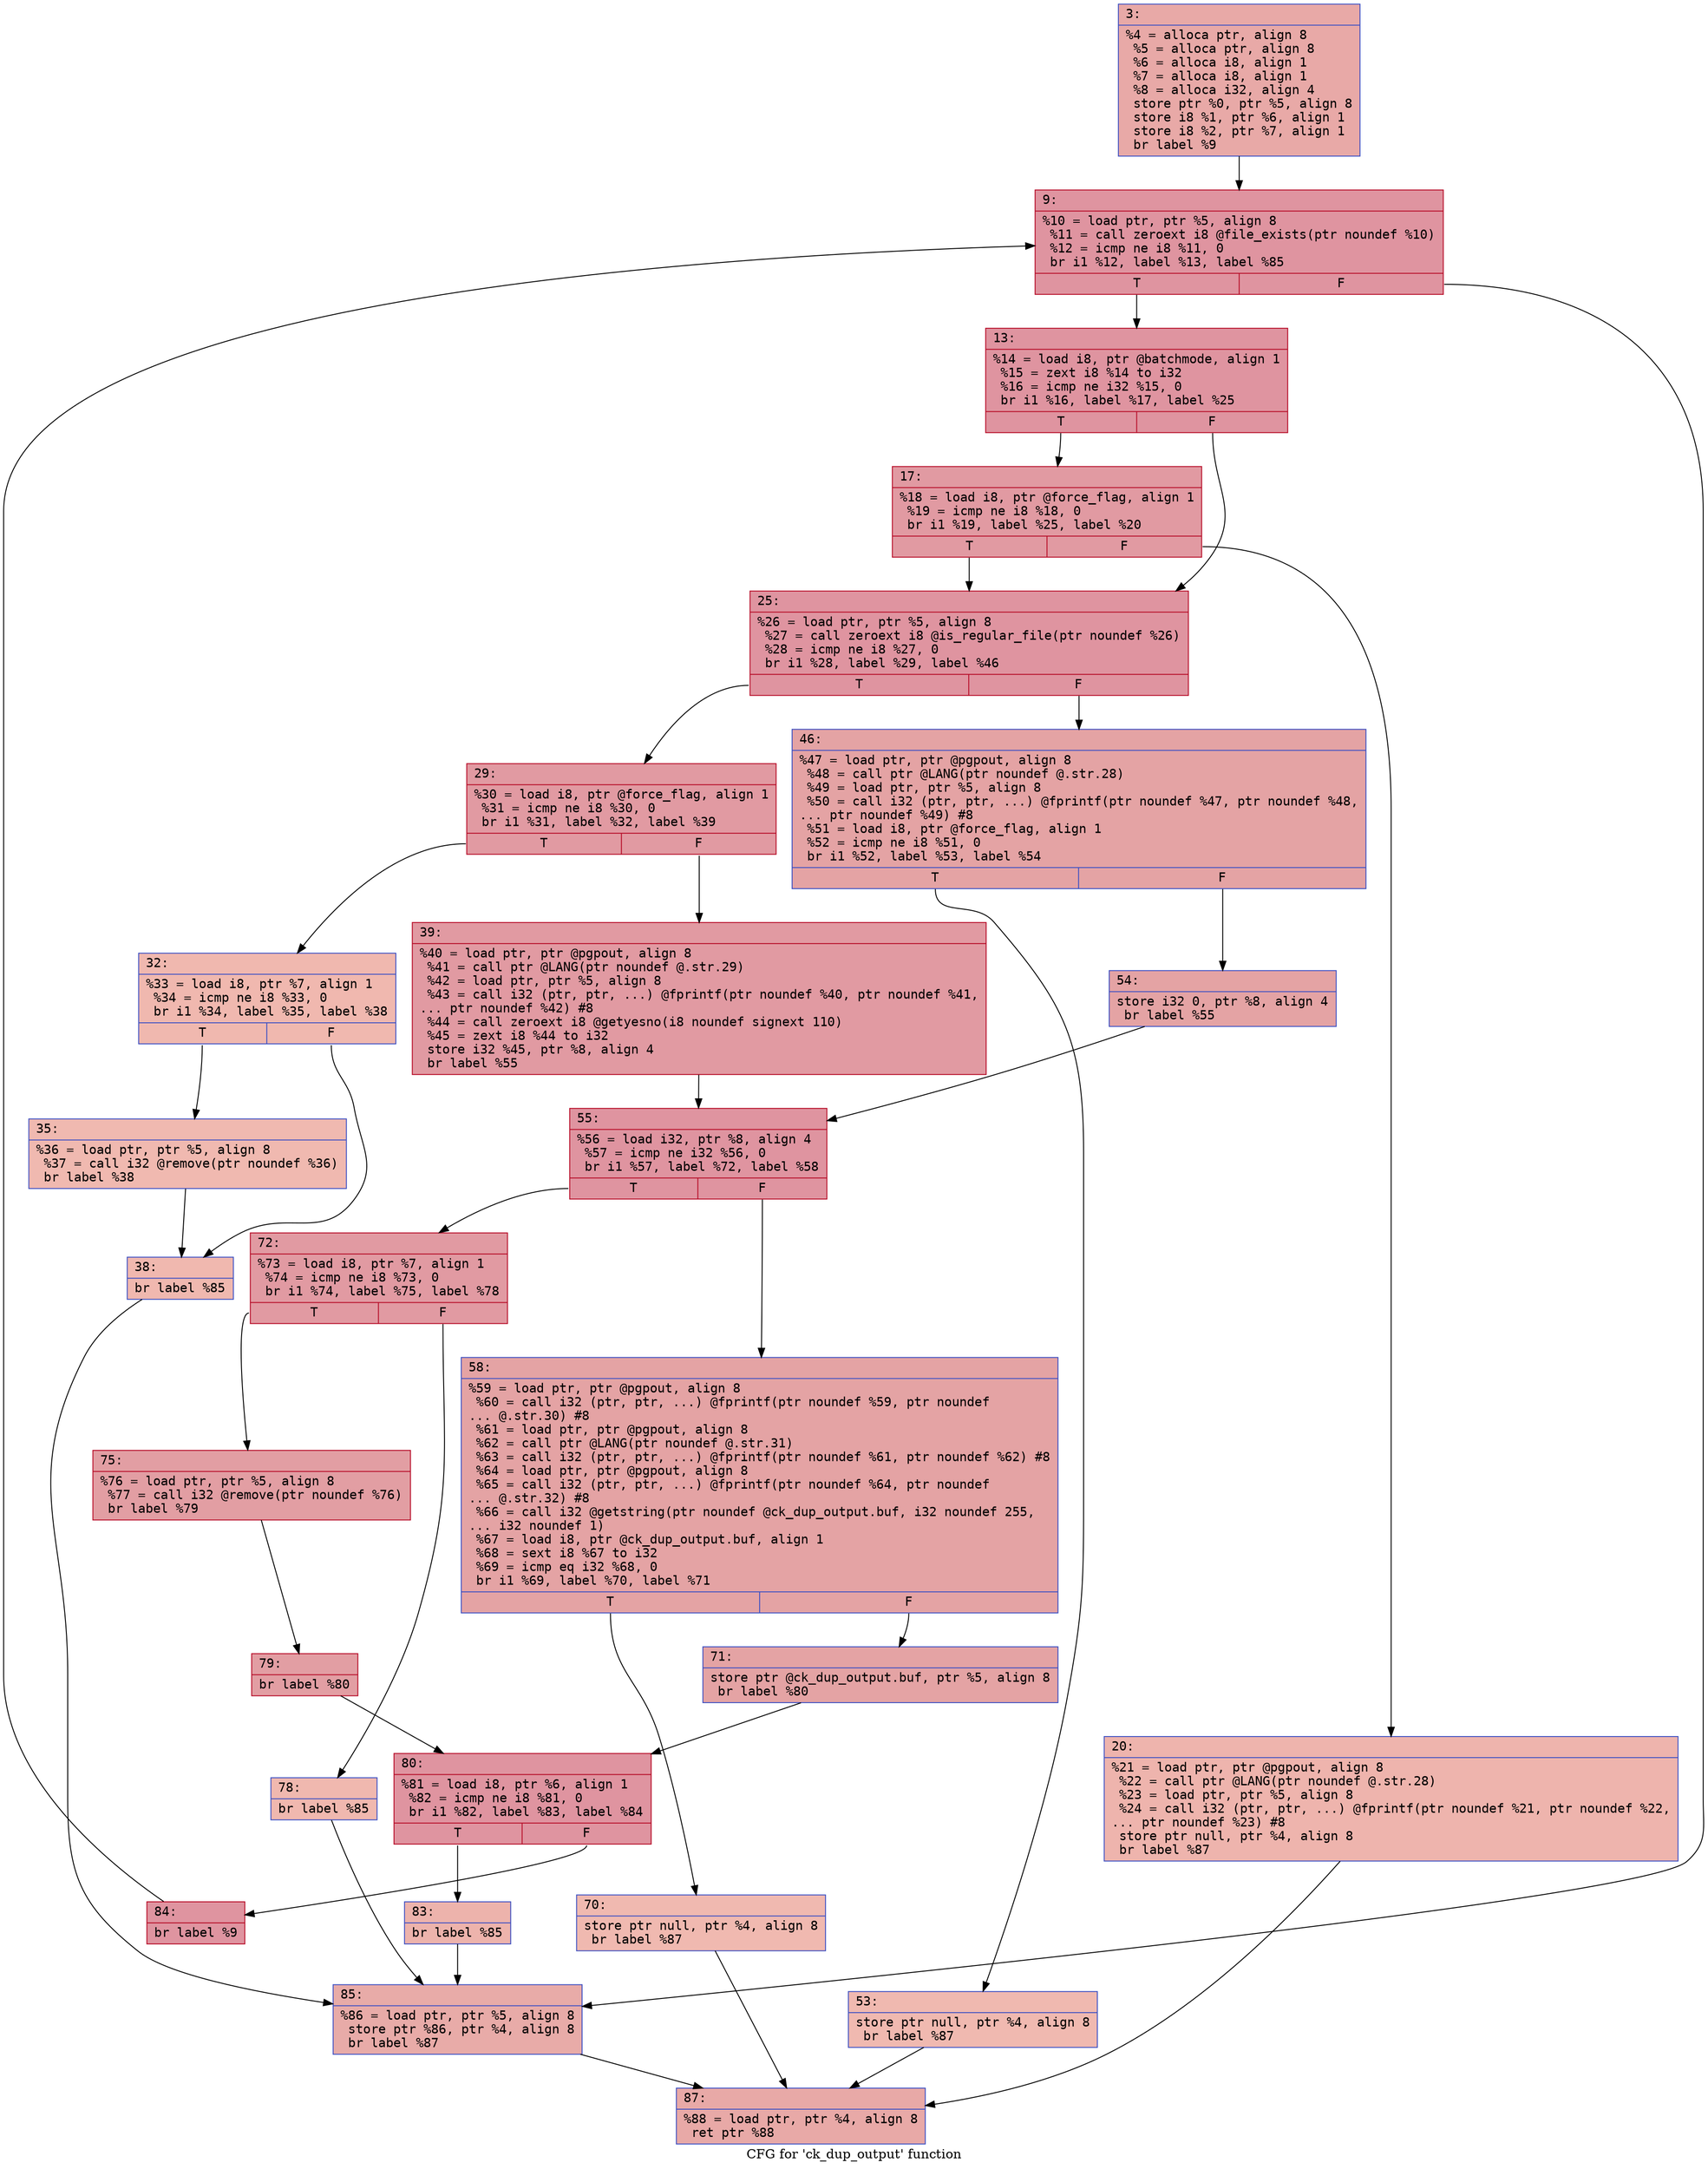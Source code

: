 digraph "CFG for 'ck_dup_output' function" {
	label="CFG for 'ck_dup_output' function";

	Node0x60000196d9f0 [shape=record,color="#3d50c3ff", style=filled, fillcolor="#ca3b3770" fontname="Courier",label="{3:\l|  %4 = alloca ptr, align 8\l  %5 = alloca ptr, align 8\l  %6 = alloca i8, align 1\l  %7 = alloca i8, align 1\l  %8 = alloca i32, align 4\l  store ptr %0, ptr %5, align 8\l  store i8 %1, ptr %6, align 1\l  store i8 %2, ptr %7, align 1\l  br label %9\l}"];
	Node0x60000196d9f0 -> Node0x60000196da40[tooltip="3 -> 9\nProbability 100.00%" ];
	Node0x60000196da40 [shape=record,color="#b70d28ff", style=filled, fillcolor="#b70d2870" fontname="Courier",label="{9:\l|  %10 = load ptr, ptr %5, align 8\l  %11 = call zeroext i8 @file_exists(ptr noundef %10)\l  %12 = icmp ne i8 %11, 0\l  br i1 %12, label %13, label %85\l|{<s0>T|<s1>F}}"];
	Node0x60000196da40:s0 -> Node0x60000196da90[tooltip="9 -> 13\nProbability 96.88%" ];
	Node0x60000196da40:s1 -> Node0x60000196e1c0[tooltip="9 -> 85\nProbability 3.12%" ];
	Node0x60000196da90 [shape=record,color="#b70d28ff", style=filled, fillcolor="#b70d2870" fontname="Courier",label="{13:\l|  %14 = load i8, ptr @batchmode, align 1\l  %15 = zext i8 %14 to i32\l  %16 = icmp ne i32 %15, 0\l  br i1 %16, label %17, label %25\l|{<s0>T|<s1>F}}"];
	Node0x60000196da90:s0 -> Node0x60000196dae0[tooltip="13 -> 17\nProbability 62.50%" ];
	Node0x60000196da90:s1 -> Node0x60000196db80[tooltip="13 -> 25\nProbability 37.50%" ];
	Node0x60000196dae0 [shape=record,color="#b70d28ff", style=filled, fillcolor="#bb1b2c70" fontname="Courier",label="{17:\l|  %18 = load i8, ptr @force_flag, align 1\l  %19 = icmp ne i8 %18, 0\l  br i1 %19, label %25, label %20\l|{<s0>T|<s1>F}}"];
	Node0x60000196dae0:s0 -> Node0x60000196db80[tooltip="17 -> 25\nProbability 96.88%" ];
	Node0x60000196dae0:s1 -> Node0x60000196db30[tooltip="17 -> 20\nProbability 3.12%" ];
	Node0x60000196db30 [shape=record,color="#3d50c3ff", style=filled, fillcolor="#d8564670" fontname="Courier",label="{20:\l|  %21 = load ptr, ptr @pgpout, align 8\l  %22 = call ptr @LANG(ptr noundef @.str.28)\l  %23 = load ptr, ptr %5, align 8\l  %24 = call i32 (ptr, ptr, ...) @fprintf(ptr noundef %21, ptr noundef %22,\l... ptr noundef %23) #8\l  store ptr null, ptr %4, align 8\l  br label %87\l}"];
	Node0x60000196db30 -> Node0x60000196e210[tooltip="20 -> 87\nProbability 100.00%" ];
	Node0x60000196db80 [shape=record,color="#b70d28ff", style=filled, fillcolor="#b70d2870" fontname="Courier",label="{25:\l|  %26 = load ptr, ptr %5, align 8\l  %27 = call zeroext i8 @is_regular_file(ptr noundef %26)\l  %28 = icmp ne i8 %27, 0\l  br i1 %28, label %29, label %46\l|{<s0>T|<s1>F}}"];
	Node0x60000196db80:s0 -> Node0x60000196dbd0[tooltip="25 -> 29\nProbability 62.50%" ];
	Node0x60000196db80:s1 -> Node0x60000196dd60[tooltip="25 -> 46\nProbability 37.50%" ];
	Node0x60000196dbd0 [shape=record,color="#b70d28ff", style=filled, fillcolor="#bb1b2c70" fontname="Courier",label="{29:\l|  %30 = load i8, ptr @force_flag, align 1\l  %31 = icmp ne i8 %30, 0\l  br i1 %31, label %32, label %39\l|{<s0>T|<s1>F}}"];
	Node0x60000196dbd0:s0 -> Node0x60000196dc20[tooltip="29 -> 32\nProbability 3.12%" ];
	Node0x60000196dbd0:s1 -> Node0x60000196dd10[tooltip="29 -> 39\nProbability 96.88%" ];
	Node0x60000196dc20 [shape=record,color="#3d50c3ff", style=filled, fillcolor="#dc5d4a70" fontname="Courier",label="{32:\l|  %33 = load i8, ptr %7, align 1\l  %34 = icmp ne i8 %33, 0\l  br i1 %34, label %35, label %38\l|{<s0>T|<s1>F}}"];
	Node0x60000196dc20:s0 -> Node0x60000196dc70[tooltip="32 -> 35\nProbability 62.50%" ];
	Node0x60000196dc20:s1 -> Node0x60000196dcc0[tooltip="32 -> 38\nProbability 37.50%" ];
	Node0x60000196dc70 [shape=record,color="#3d50c3ff", style=filled, fillcolor="#de614d70" fontname="Courier",label="{35:\l|  %36 = load ptr, ptr %5, align 8\l  %37 = call i32 @remove(ptr noundef %36)\l  br label %38\l}"];
	Node0x60000196dc70 -> Node0x60000196dcc0[tooltip="35 -> 38\nProbability 100.00%" ];
	Node0x60000196dcc0 [shape=record,color="#3d50c3ff", style=filled, fillcolor="#dc5d4a70" fontname="Courier",label="{38:\l|  br label %85\l}"];
	Node0x60000196dcc0 -> Node0x60000196e1c0[tooltip="38 -> 85\nProbability 100.00%" ];
	Node0x60000196dd10 [shape=record,color="#b70d28ff", style=filled, fillcolor="#bb1b2c70" fontname="Courier",label="{39:\l|  %40 = load ptr, ptr @pgpout, align 8\l  %41 = call ptr @LANG(ptr noundef @.str.29)\l  %42 = load ptr, ptr %5, align 8\l  %43 = call i32 (ptr, ptr, ...) @fprintf(ptr noundef %40, ptr noundef %41,\l... ptr noundef %42) #8\l  %44 = call zeroext i8 @getyesno(i8 noundef signext 110)\l  %45 = zext i8 %44 to i32\l  store i32 %45, ptr %8, align 4\l  br label %55\l}"];
	Node0x60000196dd10 -> Node0x60000196de50[tooltip="39 -> 55\nProbability 100.00%" ];
	Node0x60000196dd60 [shape=record,color="#3d50c3ff", style=filled, fillcolor="#c32e3170" fontname="Courier",label="{46:\l|  %47 = load ptr, ptr @pgpout, align 8\l  %48 = call ptr @LANG(ptr noundef @.str.28)\l  %49 = load ptr, ptr %5, align 8\l  %50 = call i32 (ptr, ptr, ...) @fprintf(ptr noundef %47, ptr noundef %48,\l... ptr noundef %49) #8\l  %51 = load i8, ptr @force_flag, align 1\l  %52 = icmp ne i8 %51, 0\l  br i1 %52, label %53, label %54\l|{<s0>T|<s1>F}}"];
	Node0x60000196dd60:s0 -> Node0x60000196ddb0[tooltip="46 -> 53\nProbability 3.12%" ];
	Node0x60000196dd60:s1 -> Node0x60000196de00[tooltip="46 -> 54\nProbability 96.88%" ];
	Node0x60000196ddb0 [shape=record,color="#3d50c3ff", style=filled, fillcolor="#de614d70" fontname="Courier",label="{53:\l|  store ptr null, ptr %4, align 8\l  br label %87\l}"];
	Node0x60000196ddb0 -> Node0x60000196e210[tooltip="53 -> 87\nProbability 100.00%" ];
	Node0x60000196de00 [shape=record,color="#3d50c3ff", style=filled, fillcolor="#c32e3170" fontname="Courier",label="{54:\l|  store i32 0, ptr %8, align 4\l  br label %55\l}"];
	Node0x60000196de00 -> Node0x60000196de50[tooltip="54 -> 55\nProbability 100.00%" ];
	Node0x60000196de50 [shape=record,color="#b70d28ff", style=filled, fillcolor="#b70d2870" fontname="Courier",label="{55:\l|  %56 = load i32, ptr %8, align 4\l  %57 = icmp ne i32 %56, 0\l  br i1 %57, label %72, label %58\l|{<s0>T|<s1>F}}"];
	Node0x60000196de50:s0 -> Node0x60000196df90[tooltip="55 -> 72\nProbability 62.50%" ];
	Node0x60000196de50:s1 -> Node0x60000196dea0[tooltip="55 -> 58\nProbability 37.50%" ];
	Node0x60000196dea0 [shape=record,color="#3d50c3ff", style=filled, fillcolor="#c32e3170" fontname="Courier",label="{58:\l|  %59 = load ptr, ptr @pgpout, align 8\l  %60 = call i32 (ptr, ptr, ...) @fprintf(ptr noundef %59, ptr noundef\l... @.str.30) #8\l  %61 = load ptr, ptr @pgpout, align 8\l  %62 = call ptr @LANG(ptr noundef @.str.31)\l  %63 = call i32 (ptr, ptr, ...) @fprintf(ptr noundef %61, ptr noundef %62) #8\l  %64 = load ptr, ptr @pgpout, align 8\l  %65 = call i32 (ptr, ptr, ...) @fprintf(ptr noundef %64, ptr noundef\l... @.str.32) #8\l  %66 = call i32 @getstring(ptr noundef @ck_dup_output.buf, i32 noundef 255,\l... i32 noundef 1)\l  %67 = load i8, ptr @ck_dup_output.buf, align 1\l  %68 = sext i8 %67 to i32\l  %69 = icmp eq i32 %68, 0\l  br i1 %69, label %70, label %71\l|{<s0>T|<s1>F}}"];
	Node0x60000196dea0:s0 -> Node0x60000196def0[tooltip="58 -> 70\nProbability 3.12%" ];
	Node0x60000196dea0:s1 -> Node0x60000196df40[tooltip="58 -> 71\nProbability 96.88%" ];
	Node0x60000196def0 [shape=record,color="#3d50c3ff", style=filled, fillcolor="#de614d70" fontname="Courier",label="{70:\l|  store ptr null, ptr %4, align 8\l  br label %87\l}"];
	Node0x60000196def0 -> Node0x60000196e210[tooltip="70 -> 87\nProbability 100.00%" ];
	Node0x60000196df40 [shape=record,color="#3d50c3ff", style=filled, fillcolor="#c32e3170" fontname="Courier",label="{71:\l|  store ptr @ck_dup_output.buf, ptr %5, align 8\l  br label %80\l}"];
	Node0x60000196df40 -> Node0x60000196e0d0[tooltip="71 -> 80\nProbability 100.00%" ];
	Node0x60000196df90 [shape=record,color="#b70d28ff", style=filled, fillcolor="#bb1b2c70" fontname="Courier",label="{72:\l|  %73 = load i8, ptr %7, align 1\l  %74 = icmp ne i8 %73, 0\l  br i1 %74, label %75, label %78\l|{<s0>T|<s1>F}}"];
	Node0x60000196df90:s0 -> Node0x60000196dfe0[tooltip="72 -> 75\nProbability 96.88%" ];
	Node0x60000196df90:s1 -> Node0x60000196e030[tooltip="72 -> 78\nProbability 3.12%" ];
	Node0x60000196dfe0 [shape=record,color="#b70d28ff", style=filled, fillcolor="#be242e70" fontname="Courier",label="{75:\l|  %76 = load ptr, ptr %5, align 8\l  %77 = call i32 @remove(ptr noundef %76)\l  br label %79\l}"];
	Node0x60000196dfe0 -> Node0x60000196e080[tooltip="75 -> 79\nProbability 100.00%" ];
	Node0x60000196e030 [shape=record,color="#3d50c3ff", style=filled, fillcolor="#dc5d4a70" fontname="Courier",label="{78:\l|  br label %85\l}"];
	Node0x60000196e030 -> Node0x60000196e1c0[tooltip="78 -> 85\nProbability 100.00%" ];
	Node0x60000196e080 [shape=record,color="#b70d28ff", style=filled, fillcolor="#be242e70" fontname="Courier",label="{79:\l|  br label %80\l}"];
	Node0x60000196e080 -> Node0x60000196e0d0[tooltip="79 -> 80\nProbability 100.00%" ];
	Node0x60000196e0d0 [shape=record,color="#b70d28ff", style=filled, fillcolor="#b70d2870" fontname="Courier",label="{80:\l|  %81 = load i8, ptr %6, align 1\l  %82 = icmp ne i8 %81, 0\l  br i1 %82, label %83, label %84\l|{<s0>T|<s1>F}}"];
	Node0x60000196e0d0:s0 -> Node0x60000196e120[tooltip="80 -> 83\nProbability 3.12%" ];
	Node0x60000196e0d0:s1 -> Node0x60000196e170[tooltip="80 -> 84\nProbability 96.88%" ];
	Node0x60000196e120 [shape=record,color="#3d50c3ff", style=filled, fillcolor="#d6524470" fontname="Courier",label="{83:\l|  br label %85\l}"];
	Node0x60000196e120 -> Node0x60000196e1c0[tooltip="83 -> 85\nProbability 100.00%" ];
	Node0x60000196e170 [shape=record,color="#b70d28ff", style=filled, fillcolor="#b70d2870" fontname="Courier",label="{84:\l|  br label %9\l}"];
	Node0x60000196e170 -> Node0x60000196da40[tooltip="84 -> 9\nProbability 100.00%" ];
	Node0x60000196e1c0 [shape=record,color="#3d50c3ff", style=filled, fillcolor="#cc403a70" fontname="Courier",label="{85:\l|  %86 = load ptr, ptr %5, align 8\l  store ptr %86, ptr %4, align 8\l  br label %87\l}"];
	Node0x60000196e1c0 -> Node0x60000196e210[tooltip="85 -> 87\nProbability 100.00%" ];
	Node0x60000196e210 [shape=record,color="#3d50c3ff", style=filled, fillcolor="#ca3b3770" fontname="Courier",label="{87:\l|  %88 = load ptr, ptr %4, align 8\l  ret ptr %88\l}"];
}
